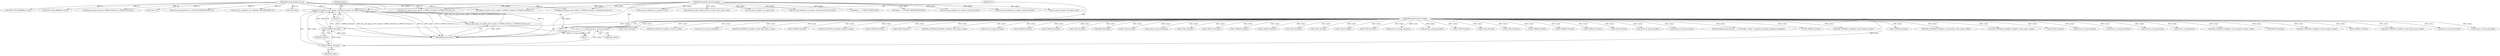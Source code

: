 digraph "0_php_124fb22a13fafa3648e4e15b4f207c7096d8155e@pointer" {
"1000364" [label="(Call,php_curl_option_str(ch, option, Z_STRVAL_P(zvalue), Z_STRLEN_P(zvalue), 1))"];
"1000118" [label="(MethodParameterIn,php_curl *ch)"];
"1000119" [label="(MethodParameterIn,zend_long option)"];
"1000367" [label="(Call,Z_STRVAL_P(zvalue))"];
"1000361" [label="(Call,convert_to_string_ex(zvalue))"];
"1000120" [label="(MethodParameterIn,zval *zvalue)"];
"1000369" [label="(Call,Z_STRLEN_P(zvalue))"];
"1000363" [label="(Return,return php_curl_option_str(ch, option, Z_STRVAL_P(zvalue), Z_STRLEN_P(zvalue), 1);)"];
"1001748" [label="(Call,convert_to_string_ex(zvalue))"];
"1001468" [label="(Call,curl_easy_setopt(ch->cp, CURLOPT_PROGRESSDATA, ch))"];
"1000340" [label="(Call,curl_easy_setopt(ch->cp, option, NULL))"];
"1000270" [label="(Call,convert_to_long_ex(zvalue))"];
"1000130" [label="(Call,convert_to_long(zvalue))"];
"1000659" [label="(Call,ZVAL_COPY(&ch->handlers->write_header->stream, zvalue))"];
"1000868" [label="(Call,HASH_OF(zvalue))"];
"1000543" [label="(Call,ZVAL_COPY(&ch->handlers->write->stream, zvalue))"];
"1000351" [label="(Call,php_curl_option_str(ch, option, Z_STRVAL_P(zvalue), Z_STRLEN_P(zvalue), 0))"];
"1001789" [label="(Call,(void *)ch)"];
"1000378" [label="(Call,Z_STRVAL_P(zvalue))"];
"1001651" [label="(Call,ZVAL_COPY(&ch->handlers->write->func_name, zvalue))"];
"1001761" [label="(Call,php_curl_option_str(ch, option, Z_STRVAL_P(zvalue), Z_STRLEN_P(zvalue), 0))"];
"1001688" [label="(Call,convert_to_long_ex(zvalue))"];
"1001440" [label="(Call,convert_to_string_ex(zvalue))"];
"1000999" [label="(Call,Z_LVAL_P(zvalue))"];
"1000824" [label="(Call,ZVAL_COPY(&ch->handlers->std_err, zvalue))"];
"1000368" [label="(Identifier,zvalue)"];
"1000361" [label="(Call,convert_to_string_ex(zvalue))"];
"1000367" [label="(Call,Z_STRVAL_P(zvalue))"];
"1000316" [label="(Call,convert_to_string_ex(zvalue))"];
"1001397" [label="(Call,SAVE_CURL_ERROR(ch, error))"];
"1001573" [label="(Call,ZVAL_COPY(&ch->handlers->read->func_name, zvalue))"];
"1000362" [label="(Identifier,zvalue)"];
"1001913" [label="(Call,SAVE_CURL_ERROR(ch, error))"];
"1001764" [label="(Call,Z_STRVAL_P(zvalue))"];
"1000950" [label="(Call,zend_hash_index_update_ptr(ch->to_free->slist, option, slist))"];
"1000319" [label="(Call,php_curl_option_str(ch, option, Z_STRVAL_P(zvalue), Z_STRLEN_P(zvalue), 0))"];
"1001710" [label="(Call,ZVAL_COPY(&ch->handlers->passwd, zvalue))"];
"1000356" [label="(Call,Z_STRLEN_P(zvalue))"];
"1000843" [label="(Call,curl_easy_setopt(ch->cp, option, fp))"];
"1001677" [label="(Call,curl_easy_setopt(ch->cp, option, (curl_off_t)Z_LVAL_P(zvalue)))"];
"1000758" [label="(Call,Z_RES_P(zvalue))"];
"1001893" [label="(Call,ZVAL_COPY(&ch->handlers->fnmatch->func_name, zvalue))"];
"1001594" [label="(Call,convert_to_long_ex(zvalue))"];
"1000370" [label="(Identifier,zvalue)"];
"1001766" [label="(Call,Z_STRLEN_P(zvalue))"];
"1001449" [label="(Call,Z_STRLEN_P(zvalue))"];
"1001597" [label="(Call,Z_LVAL_P(zvalue))"];
"1001078" [label="(Call,HASH_OF(zvalue))"];
"1001774" [label="(Call,Z_LVAL_P(zvalue))"];
"1000230" [label="(Call,convert_to_long_ex(zvalue))"];
"1000277" [label="(Call,Z_LVAL_P(zvalue))"];
"1000363" [label="(Return,return php_curl_option_str(ch, option, Z_STRVAL_P(zvalue), Z_STRLEN_P(zvalue), 1);)"];
"1000335" [label="(Call,Z_ISNULL_P(zvalue))"];
"1000380" [label="(Call,Z_STRLEN_P(zvalue))"];
"1000365" [label="(Identifier,ch)"];
"1000324" [label="(Call,Z_STRLEN_P(zvalue))"];
"1000266" [label="(Call,Z_LVAL_P(zvalue))"];
"1001684" [label="(Call,Z_LVAL_P(zvalue))"];
"1000371" [label="(Literal,1)"];
"1000235" [label="(Call,option == CURLOPT_PROTOCOLS)"];
"1000238" [label="(Call,option == CURLOPT_REDIR_PROTOCOLS)"];
"1000118" [label="(MethodParameterIn,php_curl *ch)"];
"1000376" [label="(Call,php_curl_option_url(ch, Z_STRVAL_P(zvalue), Z_STRLEN_P(zvalue)))"];
"1000261" [label="(Call,curl_easy_setopt(ch->cp, option, Z_LVAL_P(zvalue)))"];
"1000369" [label="(Call,Z_STRLEN_P(zvalue))"];
"1000249" [label="(Call,Z_LVAL_P(zvalue))"];
"1000119" [label="(MethodParameterIn,zend_long option)"];
"1000120" [label="(MethodParameterIn,zval *zvalue)"];
"1000398" [label="(Call,Z_TYPE_P(zvalue))"];
"1000348" [label="(Call,convert_to_string_ex(zvalue))"];
"1000994" [label="(Call,curl_easy_setopt(ch->cp, option, Z_LVAL_P(zvalue)))"];
"1001770" [label="(Call,convert_to_long_ex(zvalue))"];
"1000960" [label="(Call,curl_easy_setopt(ch->cp, option, slist))"];
"1000128" [label="(Block,)"];
"1001056" [label="(Call,Z_TYPE_P(zvalue))"];
"1001698" [label="(Call,Z_LVAL_P(zvalue))"];
"1000982" [label="(Call,Z_LVAL_P(zvalue))"];
"1000322" [label="(Call,Z_STRVAL_P(zvalue))"];
"1001752" [label="(Call,Z_STRLEN_P(zvalue))"];
"1000354" [label="(Call,Z_STRVAL_P(zvalue))"];
"1000134" [label="(Call,Z_LVAL_P(zvalue))"];
"1001733" [label="(Call,(void *) ch)"];
"1000970" [label="(Call,convert_to_long_ex(zvalue))"];
"1000373" [label="(Call,convert_to_string_ex(zvalue))"];
"1000404" [label="(Call,zend_fetch_resource(zvalue, -1, \"File-Handle\", &type, 1, php_file_le_stream(), php_file_le_pstream()))"];
"1001458" [label="(Call,Z_STRVAL_P(zvalue))"];
"1000760" [label="(Call,ZVAL_COPY(&ch->handlers->read->stream, zvalue))"];
"1001927" [label="(MethodReturn,static int)"];
"1001755" [label="(Call,Z_STRVAL_P(zvalue))"];
"1001032" [label="(Call,ZVAL_COPY(&ch->handlers->write_header->func_name, zvalue))"];
"1001523" [label="(Call,ZVAL_COPY(&ch->handlers->progress->func_name, zvalue))"];
"1001838" [label="(Call,curl_easy_setopt(ch->cp, CURLOPT_FNMATCH_DATA, ch))"];
"1000366" [label="(Identifier,option)"];
"1001060" [label="(Call,Z_TYPE_P(zvalue))"];
"1000364" [label="(Call,php_curl_option_str(ch, option, Z_STRVAL_P(zvalue), Z_STRLEN_P(zvalue), 1))"];
"1001673" [label="(Call,convert_to_long_ex(zvalue))"];
"1000364" -> "1000363"  [label="AST: "];
"1000364" -> "1000371"  [label="CFG: "];
"1000365" -> "1000364"  [label="AST: "];
"1000366" -> "1000364"  [label="AST: "];
"1000367" -> "1000364"  [label="AST: "];
"1000369" -> "1000364"  [label="AST: "];
"1000371" -> "1000364"  [label="AST: "];
"1000363" -> "1000364"  [label="CFG: "];
"1000364" -> "1001927"  [label="DDG: ch"];
"1000364" -> "1001927"  [label="DDG: Z_STRLEN_P(zvalue)"];
"1000364" -> "1001927"  [label="DDG: php_curl_option_str(ch, option, Z_STRVAL_P(zvalue), Z_STRLEN_P(zvalue), 1)"];
"1000364" -> "1001927"  [label="DDG: Z_STRVAL_P(zvalue)"];
"1000364" -> "1001927"  [label="DDG: option"];
"1000364" -> "1000363"  [label="DDG: php_curl_option_str(ch, option, Z_STRVAL_P(zvalue), Z_STRLEN_P(zvalue), 1)"];
"1000118" -> "1000364"  [label="DDG: ch"];
"1000119" -> "1000364"  [label="DDG: option"];
"1000367" -> "1000364"  [label="DDG: zvalue"];
"1000369" -> "1000364"  [label="DDG: zvalue"];
"1000118" -> "1000117"  [label="AST: "];
"1000118" -> "1001927"  [label="DDG: ch"];
"1000118" -> "1000319"  [label="DDG: ch"];
"1000118" -> "1000351"  [label="DDG: ch"];
"1000118" -> "1000376"  [label="DDG: ch"];
"1000118" -> "1001397"  [label="DDG: ch"];
"1000118" -> "1001468"  [label="DDG: ch"];
"1000118" -> "1001733"  [label="DDG: ch"];
"1000118" -> "1001761"  [label="DDG: ch"];
"1000118" -> "1001789"  [label="DDG: ch"];
"1000118" -> "1001838"  [label="DDG: ch"];
"1000118" -> "1001913"  [label="DDG: ch"];
"1000119" -> "1000117"  [label="AST: "];
"1000119" -> "1001927"  [label="DDG: option"];
"1000119" -> "1000235"  [label="DDG: option"];
"1000119" -> "1000238"  [label="DDG: option"];
"1000119" -> "1000261"  [label="DDG: option"];
"1000119" -> "1000319"  [label="DDG: option"];
"1000119" -> "1000340"  [label="DDG: option"];
"1000119" -> "1000351"  [label="DDG: option"];
"1000119" -> "1000843"  [label="DDG: option"];
"1000119" -> "1000950"  [label="DDG: option"];
"1000119" -> "1000960"  [label="DDG: option"];
"1000119" -> "1000994"  [label="DDG: option"];
"1000119" -> "1001677"  [label="DDG: option"];
"1000119" -> "1001761"  [label="DDG: option"];
"1000367" -> "1000368"  [label="CFG: "];
"1000368" -> "1000367"  [label="AST: "];
"1000370" -> "1000367"  [label="CFG: "];
"1000361" -> "1000367"  [label="DDG: zvalue"];
"1000120" -> "1000367"  [label="DDG: zvalue"];
"1000367" -> "1000369"  [label="DDG: zvalue"];
"1000361" -> "1000128"  [label="AST: "];
"1000361" -> "1000362"  [label="CFG: "];
"1000362" -> "1000361"  [label="AST: "];
"1000365" -> "1000361"  [label="CFG: "];
"1000361" -> "1001927"  [label="DDG: convert_to_string_ex(zvalue)"];
"1000120" -> "1000361"  [label="DDG: zvalue"];
"1000120" -> "1000117"  [label="AST: "];
"1000120" -> "1001927"  [label="DDG: zvalue"];
"1000120" -> "1000130"  [label="DDG: zvalue"];
"1000120" -> "1000134"  [label="DDG: zvalue"];
"1000120" -> "1000230"  [label="DDG: zvalue"];
"1000120" -> "1000249"  [label="DDG: zvalue"];
"1000120" -> "1000266"  [label="DDG: zvalue"];
"1000120" -> "1000270"  [label="DDG: zvalue"];
"1000120" -> "1000277"  [label="DDG: zvalue"];
"1000120" -> "1000316"  [label="DDG: zvalue"];
"1000120" -> "1000322"  [label="DDG: zvalue"];
"1000120" -> "1000324"  [label="DDG: zvalue"];
"1000120" -> "1000335"  [label="DDG: zvalue"];
"1000120" -> "1000348"  [label="DDG: zvalue"];
"1000120" -> "1000354"  [label="DDG: zvalue"];
"1000120" -> "1000356"  [label="DDG: zvalue"];
"1000120" -> "1000369"  [label="DDG: zvalue"];
"1000120" -> "1000373"  [label="DDG: zvalue"];
"1000120" -> "1000378"  [label="DDG: zvalue"];
"1000120" -> "1000380"  [label="DDG: zvalue"];
"1000120" -> "1000398"  [label="DDG: zvalue"];
"1000120" -> "1000404"  [label="DDG: zvalue"];
"1000120" -> "1000543"  [label="DDG: zvalue"];
"1000120" -> "1000659"  [label="DDG: zvalue"];
"1000120" -> "1000758"  [label="DDG: zvalue"];
"1000120" -> "1000760"  [label="DDG: zvalue"];
"1000120" -> "1000824"  [label="DDG: zvalue"];
"1000120" -> "1000868"  [label="DDG: zvalue"];
"1000120" -> "1000970"  [label="DDG: zvalue"];
"1000120" -> "1000982"  [label="DDG: zvalue"];
"1000120" -> "1000999"  [label="DDG: zvalue"];
"1000120" -> "1001032"  [label="DDG: zvalue"];
"1000120" -> "1001056"  [label="DDG: zvalue"];
"1000120" -> "1001060"  [label="DDG: zvalue"];
"1000120" -> "1001078"  [label="DDG: zvalue"];
"1000120" -> "1001440"  [label="DDG: zvalue"];
"1000120" -> "1001449"  [label="DDG: zvalue"];
"1000120" -> "1001458"  [label="DDG: zvalue"];
"1000120" -> "1001523"  [label="DDG: zvalue"];
"1000120" -> "1001573"  [label="DDG: zvalue"];
"1000120" -> "1001594"  [label="DDG: zvalue"];
"1000120" -> "1001597"  [label="DDG: zvalue"];
"1000120" -> "1001651"  [label="DDG: zvalue"];
"1000120" -> "1001673"  [label="DDG: zvalue"];
"1000120" -> "1001684"  [label="DDG: zvalue"];
"1000120" -> "1001688"  [label="DDG: zvalue"];
"1000120" -> "1001698"  [label="DDG: zvalue"];
"1000120" -> "1001710"  [label="DDG: zvalue"];
"1000120" -> "1001748"  [label="DDG: zvalue"];
"1000120" -> "1001752"  [label="DDG: zvalue"];
"1000120" -> "1001755"  [label="DDG: zvalue"];
"1000120" -> "1001764"  [label="DDG: zvalue"];
"1000120" -> "1001766"  [label="DDG: zvalue"];
"1000120" -> "1001770"  [label="DDG: zvalue"];
"1000120" -> "1001774"  [label="DDG: zvalue"];
"1000120" -> "1001893"  [label="DDG: zvalue"];
"1000369" -> "1000370"  [label="CFG: "];
"1000370" -> "1000369"  [label="AST: "];
"1000371" -> "1000369"  [label="CFG: "];
"1000369" -> "1001927"  [label="DDG: zvalue"];
"1000363" -> "1000128"  [label="AST: "];
"1001927" -> "1000363"  [label="CFG: "];
"1000363" -> "1001927"  [label="DDG: <RET>"];
}
